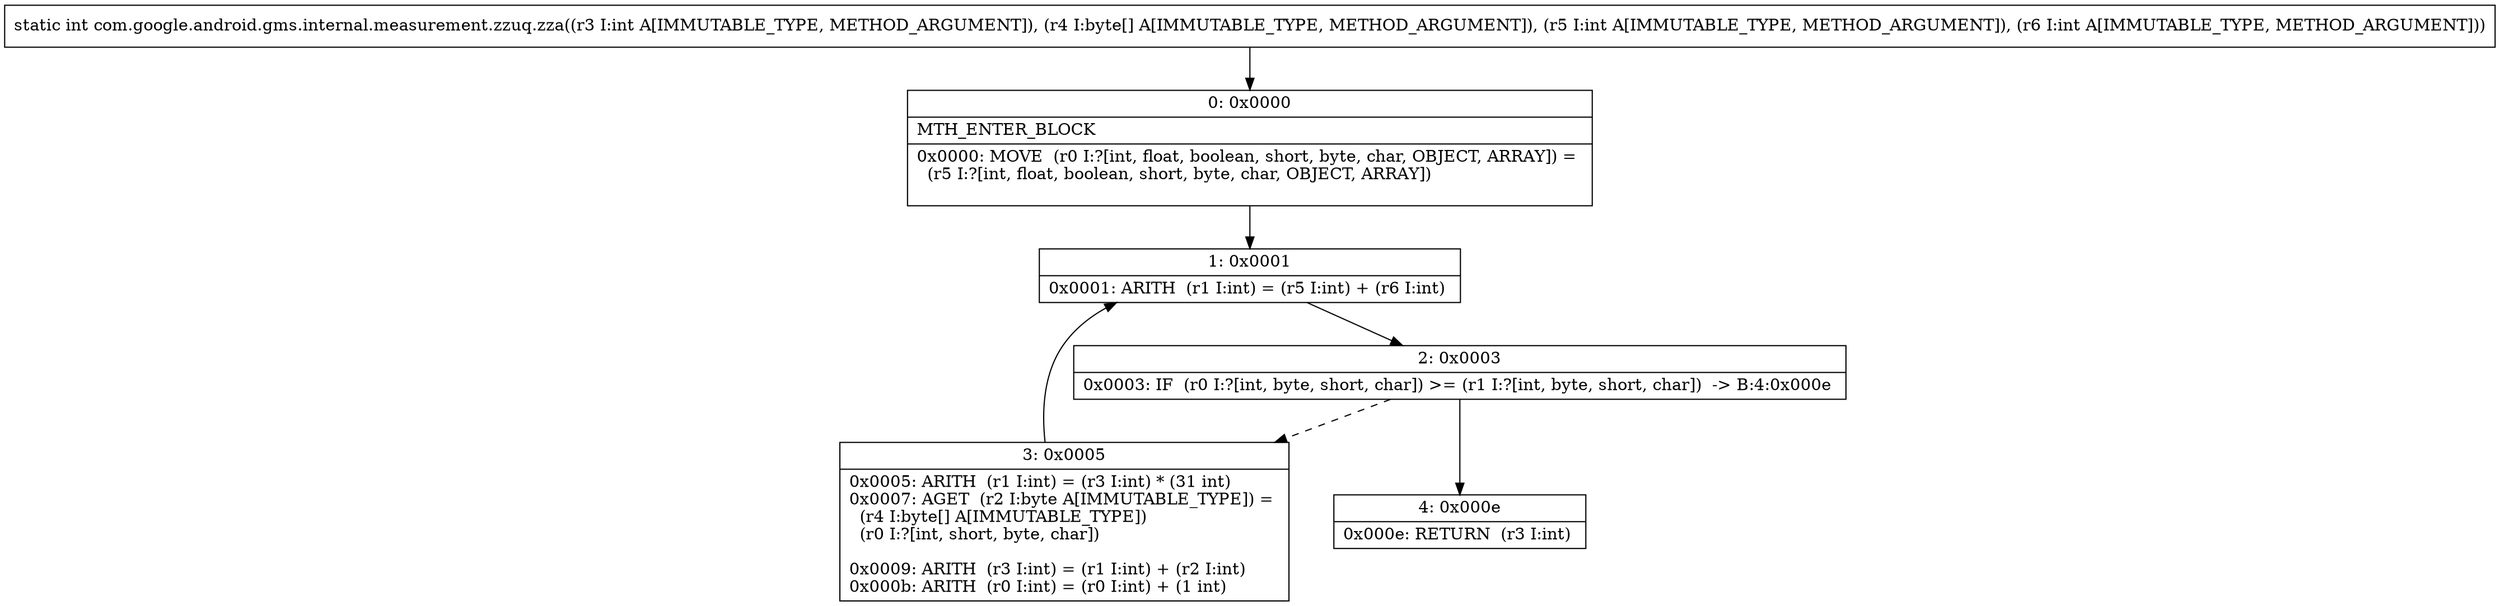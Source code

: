 digraph "CFG forcom.google.android.gms.internal.measurement.zzuq.zza(I[BII)I" {
Node_0 [shape=record,label="{0\:\ 0x0000|MTH_ENTER_BLOCK\l|0x0000: MOVE  (r0 I:?[int, float, boolean, short, byte, char, OBJECT, ARRAY]) = \l  (r5 I:?[int, float, boolean, short, byte, char, OBJECT, ARRAY])\l \l}"];
Node_1 [shape=record,label="{1\:\ 0x0001|0x0001: ARITH  (r1 I:int) = (r5 I:int) + (r6 I:int) \l}"];
Node_2 [shape=record,label="{2\:\ 0x0003|0x0003: IF  (r0 I:?[int, byte, short, char]) \>= (r1 I:?[int, byte, short, char])  \-\> B:4:0x000e \l}"];
Node_3 [shape=record,label="{3\:\ 0x0005|0x0005: ARITH  (r1 I:int) = (r3 I:int) * (31 int) \l0x0007: AGET  (r2 I:byte A[IMMUTABLE_TYPE]) = \l  (r4 I:byte[] A[IMMUTABLE_TYPE])\l  (r0 I:?[int, short, byte, char])\l \l0x0009: ARITH  (r3 I:int) = (r1 I:int) + (r2 I:int) \l0x000b: ARITH  (r0 I:int) = (r0 I:int) + (1 int) \l}"];
Node_4 [shape=record,label="{4\:\ 0x000e|0x000e: RETURN  (r3 I:int) \l}"];
MethodNode[shape=record,label="{static int com.google.android.gms.internal.measurement.zzuq.zza((r3 I:int A[IMMUTABLE_TYPE, METHOD_ARGUMENT]), (r4 I:byte[] A[IMMUTABLE_TYPE, METHOD_ARGUMENT]), (r5 I:int A[IMMUTABLE_TYPE, METHOD_ARGUMENT]), (r6 I:int A[IMMUTABLE_TYPE, METHOD_ARGUMENT])) }"];
MethodNode -> Node_0;
Node_0 -> Node_1;
Node_1 -> Node_2;
Node_2 -> Node_3[style=dashed];
Node_2 -> Node_4;
Node_3 -> Node_1;
}

